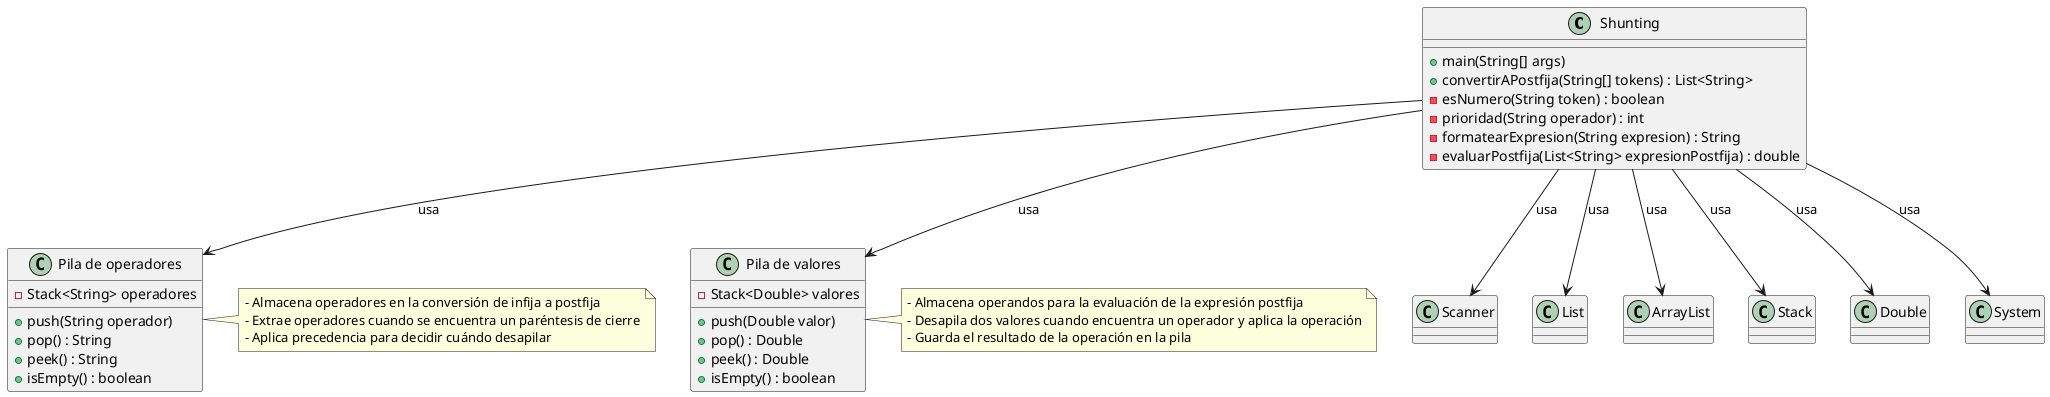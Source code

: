 @startuml
class Shunting {
    +main(String[] args)
    +convertirAPostfija(String[] tokens) : List<String>
    -esNumero(String token) : boolean
    -prioridad(String operador) : int
    -formatearExpresion(String expresion) : String
    -evaluarPostfija(List<String> expresionPostfija) : double
}

class Scanner
class List
class ArrayList
class Stack
class Double
class System

Shunting --> Scanner : usa
Shunting --> List : usa
Shunting --> ArrayList : usa
Shunting --> Stack : usa
Shunting --> Double : usa
Shunting --> System : usa

class "Pila de operadores" {
    - Stack<String> operadores
    + push(String operador)
    + pop() : String
    + peek() : String
    + isEmpty() : boolean
}

class "Pila de valores" {
    - Stack<Double> valores
    + push(Double valor)
    + pop() : Double
    + peek() : Double
    + isEmpty() : boolean
}

Shunting --> "Pila de operadores" : usa
Shunting --> "Pila de valores" : usa

note right of "Pila de operadores"
  - Almacena operadores en la conversión de infija a postfija
  - Extrae operadores cuando se encuentra un paréntesis de cierre
  - Aplica precedencia para decidir cuándo desapilar
end note

note right of "Pila de valores"
  - Almacena operandos para la evaluación de la expresión postfija
  - Desapila dos valores cuando encuentra un operador y aplica la operación
  - Guarda el resultado de la operación en la pila
end note
@enduml